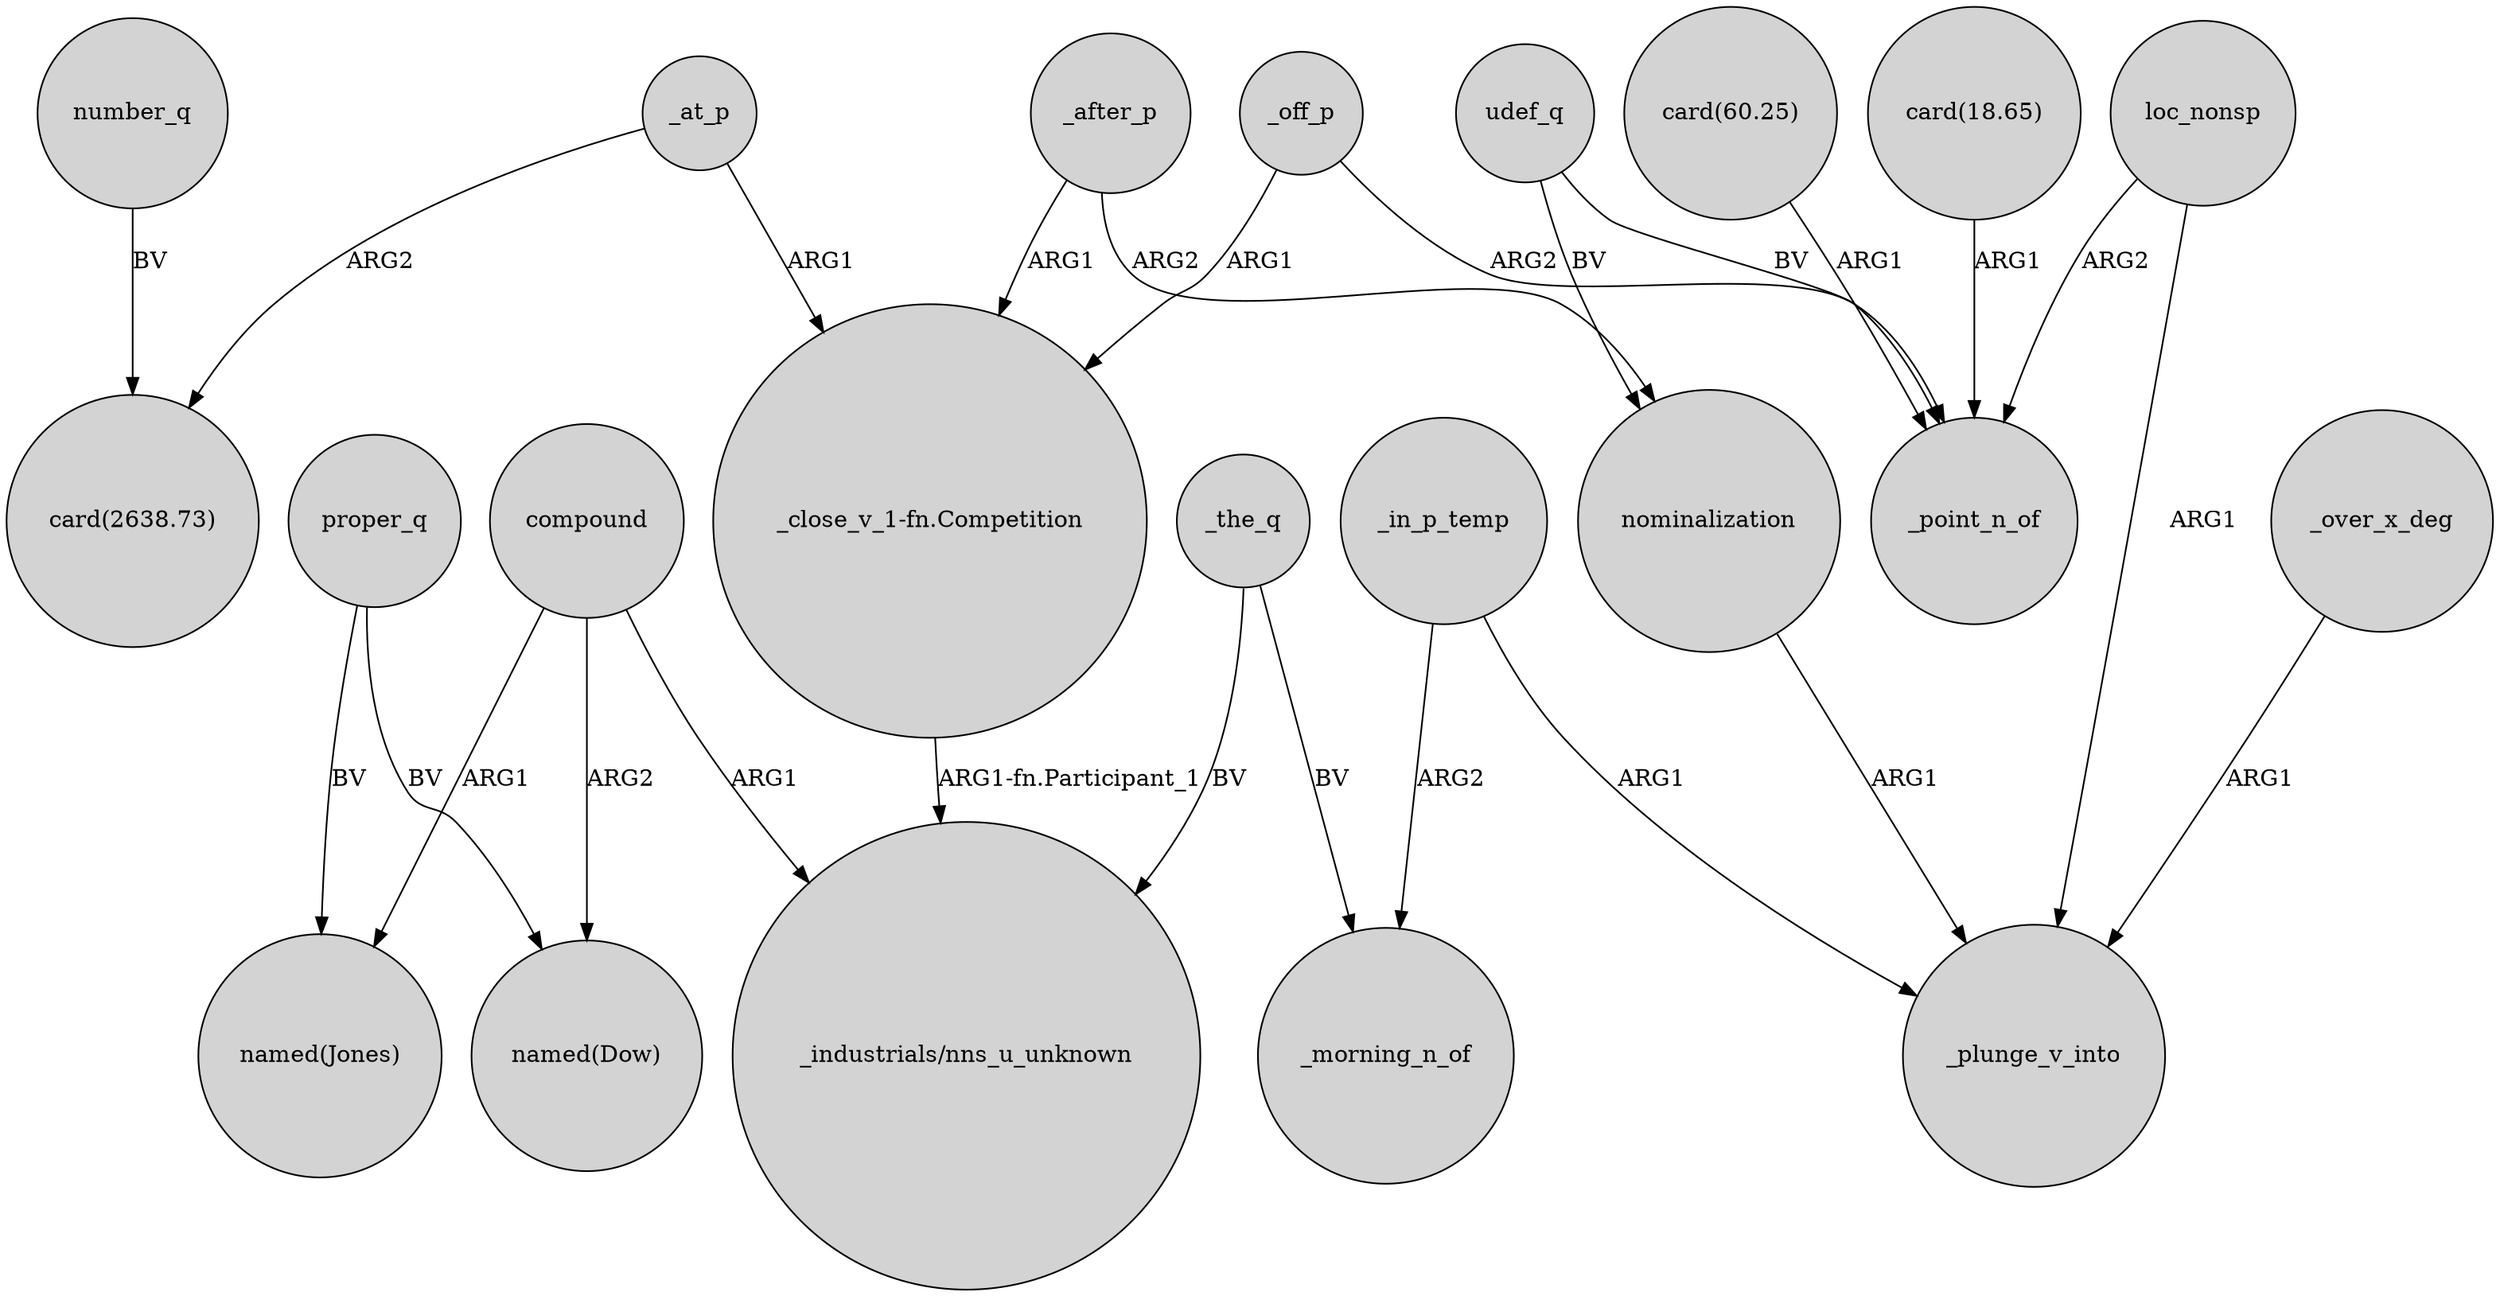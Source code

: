 digraph {
	node [shape=circle style=filled]
	_in_p_temp -> _plunge_v_into [label=ARG1]
	_in_p_temp -> _morning_n_of [label=ARG2]
	"card(18.65)" -> _point_n_of [label=ARG1]
	_after_p -> "_close_v_1-fn.Competition" [label=ARG1]
	compound -> "named(Jones)" [label=ARG1]
	_at_p -> "_close_v_1-fn.Competition" [label=ARG1]
	udef_q -> nominalization [label=BV]
	_at_p -> "card(2638.73)" [label=ARG2]
	_the_q -> "_industrials/nns_u_unknown" [label=BV]
	compound -> "_industrials/nns_u_unknown" [label=ARG1]
	_after_p -> nominalization [label=ARG2]
	loc_nonsp -> _point_n_of [label=ARG2]
	_off_p -> "_close_v_1-fn.Competition" [label=ARG1]
	_the_q -> _morning_n_of [label=BV]
	number_q -> "card(2638.73)" [label=BV]
	"_close_v_1-fn.Competition" -> "_industrials/nns_u_unknown" [label="ARG1-fn.Participant_1"]
	proper_q -> "named(Jones)" [label=BV]
	proper_q -> "named(Dow)" [label=BV]
	nominalization -> _plunge_v_into [label=ARG1]
	"card(60.25)" -> _point_n_of [label=ARG1]
	loc_nonsp -> _plunge_v_into [label=ARG1]
	compound -> "named(Dow)" [label=ARG2]
	_off_p -> _point_n_of [label=ARG2]
	udef_q -> _point_n_of [label=BV]
	_over_x_deg -> _plunge_v_into [label=ARG1]
}
